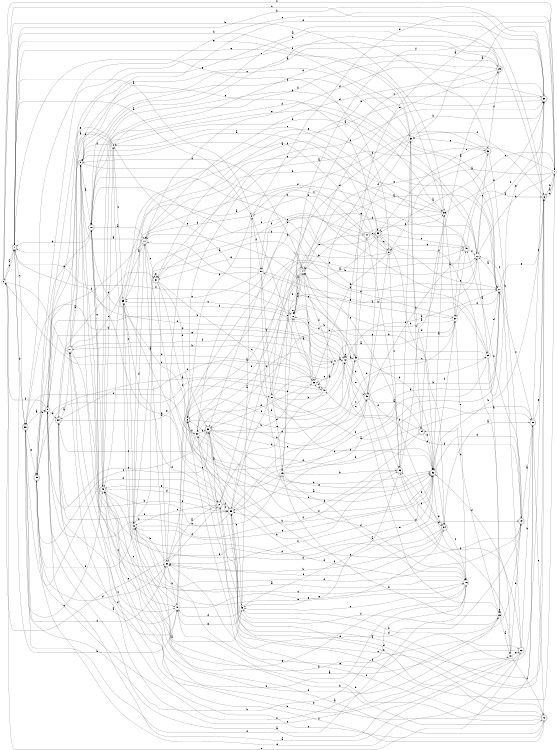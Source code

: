 digraph n49_4 {
__start0 [label="" shape="none"];

rankdir=LR;
size="8,5";

s0 [style="filled", color="black", fillcolor="white" shape="circle", label="0"];
s1 [style="rounded,filled", color="black", fillcolor="white" shape="doublecircle", label="1"];
s2 [style="filled", color="black", fillcolor="white" shape="circle", label="2"];
s3 [style="filled", color="black", fillcolor="white" shape="circle", label="3"];
s4 [style="filled", color="black", fillcolor="white" shape="circle", label="4"];
s5 [style="rounded,filled", color="black", fillcolor="white" shape="doublecircle", label="5"];
s6 [style="rounded,filled", color="black", fillcolor="white" shape="doublecircle", label="6"];
s7 [style="filled", color="black", fillcolor="white" shape="circle", label="7"];
s8 [style="rounded,filled", color="black", fillcolor="white" shape="doublecircle", label="8"];
s9 [style="rounded,filled", color="black", fillcolor="white" shape="doublecircle", label="9"];
s10 [style="rounded,filled", color="black", fillcolor="white" shape="doublecircle", label="10"];
s11 [style="rounded,filled", color="black", fillcolor="white" shape="doublecircle", label="11"];
s12 [style="rounded,filled", color="black", fillcolor="white" shape="doublecircle", label="12"];
s13 [style="filled", color="black", fillcolor="white" shape="circle", label="13"];
s14 [style="filled", color="black", fillcolor="white" shape="circle", label="14"];
s15 [style="filled", color="black", fillcolor="white" shape="circle", label="15"];
s16 [style="filled", color="black", fillcolor="white" shape="circle", label="16"];
s17 [style="rounded,filled", color="black", fillcolor="white" shape="doublecircle", label="17"];
s18 [style="filled", color="black", fillcolor="white" shape="circle", label="18"];
s19 [style="rounded,filled", color="black", fillcolor="white" shape="doublecircle", label="19"];
s20 [style="rounded,filled", color="black", fillcolor="white" shape="doublecircle", label="20"];
s21 [style="rounded,filled", color="black", fillcolor="white" shape="doublecircle", label="21"];
s22 [style="filled", color="black", fillcolor="white" shape="circle", label="22"];
s23 [style="filled", color="black", fillcolor="white" shape="circle", label="23"];
s24 [style="rounded,filled", color="black", fillcolor="white" shape="doublecircle", label="24"];
s25 [style="rounded,filled", color="black", fillcolor="white" shape="doublecircle", label="25"];
s26 [style="filled", color="black", fillcolor="white" shape="circle", label="26"];
s27 [style="filled", color="black", fillcolor="white" shape="circle", label="27"];
s28 [style="filled", color="black", fillcolor="white" shape="circle", label="28"];
s29 [style="filled", color="black", fillcolor="white" shape="circle", label="29"];
s30 [style="rounded,filled", color="black", fillcolor="white" shape="doublecircle", label="30"];
s31 [style="rounded,filled", color="black", fillcolor="white" shape="doublecircle", label="31"];
s32 [style="rounded,filled", color="black", fillcolor="white" shape="doublecircle", label="32"];
s33 [style="rounded,filled", color="black", fillcolor="white" shape="doublecircle", label="33"];
s34 [style="rounded,filled", color="black", fillcolor="white" shape="doublecircle", label="34"];
s35 [style="filled", color="black", fillcolor="white" shape="circle", label="35"];
s36 [style="filled", color="black", fillcolor="white" shape="circle", label="36"];
s37 [style="filled", color="black", fillcolor="white" shape="circle", label="37"];
s38 [style="rounded,filled", color="black", fillcolor="white" shape="doublecircle", label="38"];
s39 [style="filled", color="black", fillcolor="white" shape="circle", label="39"];
s40 [style="filled", color="black", fillcolor="white" shape="circle", label="40"];
s41 [style="filled", color="black", fillcolor="white" shape="circle", label="41"];
s42 [style="filled", color="black", fillcolor="white" shape="circle", label="42"];
s43 [style="filled", color="black", fillcolor="white" shape="circle", label="43"];
s44 [style="rounded,filled", color="black", fillcolor="white" shape="doublecircle", label="44"];
s45 [style="rounded,filled", color="black", fillcolor="white" shape="doublecircle", label="45"];
s46 [style="filled", color="black", fillcolor="white" shape="circle", label="46"];
s47 [style="filled", color="black", fillcolor="white" shape="circle", label="47"];
s48 [style="rounded,filled", color="black", fillcolor="white" shape="doublecircle", label="48"];
s49 [style="rounded,filled", color="black", fillcolor="white" shape="doublecircle", label="49"];
s50 [style="filled", color="black", fillcolor="white" shape="circle", label="50"];
s51 [style="filled", color="black", fillcolor="white" shape="circle", label="51"];
s52 [style="rounded,filled", color="black", fillcolor="white" shape="doublecircle", label="52"];
s53 [style="filled", color="black", fillcolor="white" shape="circle", label="53"];
s54 [style="rounded,filled", color="black", fillcolor="white" shape="doublecircle", label="54"];
s55 [style="rounded,filled", color="black", fillcolor="white" shape="doublecircle", label="55"];
s56 [style="rounded,filled", color="black", fillcolor="white" shape="doublecircle", label="56"];
s57 [style="filled", color="black", fillcolor="white" shape="circle", label="57"];
s58 [style="rounded,filled", color="black", fillcolor="white" shape="doublecircle", label="58"];
s59 [style="rounded,filled", color="black", fillcolor="white" shape="doublecircle", label="59"];
s60 [style="rounded,filled", color="black", fillcolor="white" shape="doublecircle", label="60"];
s0 -> s1 [label="a"];
s0 -> s36 [label="b"];
s0 -> s6 [label="c"];
s0 -> s39 [label="d"];
s0 -> s60 [label="e"];
s0 -> s7 [label="f"];
s1 -> s2 [label="a"];
s1 -> s47 [label="b"];
s1 -> s58 [label="c"];
s1 -> s0 [label="d"];
s1 -> s8 [label="e"];
s1 -> s26 [label="f"];
s2 -> s1 [label="a"];
s2 -> s3 [label="b"];
s2 -> s33 [label="c"];
s2 -> s11 [label="d"];
s2 -> s7 [label="e"];
s2 -> s50 [label="f"];
s3 -> s4 [label="a"];
s3 -> s49 [label="b"];
s3 -> s28 [label="c"];
s3 -> s52 [label="d"];
s3 -> s23 [label="e"];
s3 -> s57 [label="f"];
s4 -> s5 [label="a"];
s4 -> s54 [label="b"];
s4 -> s35 [label="c"];
s4 -> s25 [label="d"];
s4 -> s5 [label="e"];
s4 -> s9 [label="f"];
s5 -> s6 [label="a"];
s5 -> s42 [label="b"];
s5 -> s38 [label="c"];
s5 -> s54 [label="d"];
s5 -> s41 [label="e"];
s5 -> s0 [label="f"];
s6 -> s7 [label="a"];
s6 -> s52 [label="b"];
s6 -> s21 [label="c"];
s6 -> s46 [label="d"];
s6 -> s7 [label="e"];
s6 -> s53 [label="f"];
s7 -> s8 [label="a"];
s7 -> s6 [label="b"];
s7 -> s37 [label="c"];
s7 -> s28 [label="d"];
s7 -> s33 [label="e"];
s7 -> s57 [label="f"];
s8 -> s9 [label="a"];
s8 -> s49 [label="b"];
s8 -> s56 [label="c"];
s8 -> s39 [label="d"];
s8 -> s13 [label="e"];
s8 -> s31 [label="f"];
s9 -> s10 [label="a"];
s9 -> s27 [label="b"];
s9 -> s53 [label="c"];
s9 -> s27 [label="d"];
s9 -> s47 [label="e"];
s9 -> s27 [label="f"];
s10 -> s11 [label="a"];
s10 -> s1 [label="b"];
s10 -> s45 [label="c"];
s10 -> s19 [label="d"];
s10 -> s59 [label="e"];
s10 -> s37 [label="f"];
s11 -> s9 [label="a"];
s11 -> s12 [label="b"];
s11 -> s31 [label="c"];
s11 -> s30 [label="d"];
s11 -> s17 [label="e"];
s11 -> s59 [label="f"];
s12 -> s13 [label="a"];
s12 -> s47 [label="b"];
s12 -> s9 [label="c"];
s12 -> s55 [label="d"];
s12 -> s55 [label="e"];
s12 -> s57 [label="f"];
s13 -> s14 [label="a"];
s13 -> s52 [label="b"];
s13 -> s16 [label="c"];
s13 -> s11 [label="d"];
s13 -> s16 [label="e"];
s13 -> s59 [label="f"];
s14 -> s3 [label="a"];
s14 -> s15 [label="b"];
s14 -> s39 [label="c"];
s14 -> s9 [label="d"];
s14 -> s31 [label="e"];
s14 -> s57 [label="f"];
s15 -> s16 [label="a"];
s15 -> s56 [label="b"];
s15 -> s35 [label="c"];
s15 -> s37 [label="d"];
s15 -> s26 [label="e"];
s15 -> s52 [label="f"];
s16 -> s9 [label="a"];
s16 -> s17 [label="b"];
s16 -> s46 [label="c"];
s16 -> s3 [label="d"];
s16 -> s45 [label="e"];
s16 -> s58 [label="f"];
s17 -> s9 [label="a"];
s17 -> s18 [label="b"];
s17 -> s22 [label="c"];
s17 -> s30 [label="d"];
s17 -> s33 [label="e"];
s17 -> s41 [label="f"];
s18 -> s5 [label="a"];
s18 -> s19 [label="b"];
s18 -> s17 [label="c"];
s18 -> s52 [label="d"];
s18 -> s60 [label="e"];
s18 -> s12 [label="f"];
s19 -> s20 [label="a"];
s19 -> s48 [label="b"];
s19 -> s3 [label="c"];
s19 -> s52 [label="d"];
s19 -> s22 [label="e"];
s19 -> s13 [label="f"];
s20 -> s21 [label="a"];
s20 -> s11 [label="b"];
s20 -> s12 [label="c"];
s20 -> s45 [label="d"];
s20 -> s6 [label="e"];
s20 -> s30 [label="f"];
s21 -> s22 [label="a"];
s21 -> s28 [label="b"];
s21 -> s13 [label="c"];
s21 -> s58 [label="d"];
s21 -> s45 [label="e"];
s21 -> s55 [label="f"];
s22 -> s23 [label="a"];
s22 -> s13 [label="b"];
s22 -> s47 [label="c"];
s22 -> s21 [label="d"];
s22 -> s43 [label="e"];
s22 -> s30 [label="f"];
s23 -> s18 [label="a"];
s23 -> s15 [label="b"];
s23 -> s23 [label="c"];
s23 -> s24 [label="d"];
s23 -> s14 [label="e"];
s23 -> s55 [label="f"];
s24 -> s25 [label="a"];
s24 -> s52 [label="b"];
s24 -> s26 [label="c"];
s24 -> s52 [label="d"];
s24 -> s55 [label="e"];
s24 -> s3 [label="f"];
s25 -> s9 [label="a"];
s25 -> s10 [label="b"];
s25 -> s26 [label="c"];
s25 -> s10 [label="d"];
s25 -> s14 [label="e"];
s25 -> s45 [label="f"];
s26 -> s27 [label="a"];
s26 -> s43 [label="b"];
s26 -> s35 [label="c"];
s26 -> s14 [label="d"];
s26 -> s26 [label="e"];
s26 -> s42 [label="f"];
s27 -> s28 [label="a"];
s27 -> s40 [label="b"];
s27 -> s20 [label="c"];
s27 -> s37 [label="d"];
s27 -> s6 [label="e"];
s27 -> s10 [label="f"];
s28 -> s29 [label="a"];
s28 -> s4 [label="b"];
s28 -> s32 [label="c"];
s28 -> s10 [label="d"];
s28 -> s55 [label="e"];
s28 -> s30 [label="f"];
s29 -> s23 [label="a"];
s29 -> s26 [label="b"];
s29 -> s10 [label="c"];
s29 -> s27 [label="d"];
s29 -> s30 [label="e"];
s29 -> s55 [label="f"];
s30 -> s31 [label="a"];
s30 -> s1 [label="b"];
s30 -> s58 [label="c"];
s30 -> s11 [label="d"];
s30 -> s3 [label="e"];
s30 -> s26 [label="f"];
s31 -> s32 [label="a"];
s31 -> s56 [label="b"];
s31 -> s42 [label="c"];
s31 -> s22 [label="d"];
s31 -> s31 [label="e"];
s31 -> s38 [label="f"];
s32 -> s33 [label="a"];
s32 -> s19 [label="b"];
s32 -> s53 [label="c"];
s32 -> s50 [label="d"];
s32 -> s14 [label="e"];
s32 -> s25 [label="f"];
s33 -> s14 [label="a"];
s33 -> s34 [label="b"];
s33 -> s8 [label="c"];
s33 -> s57 [label="d"];
s33 -> s48 [label="e"];
s33 -> s23 [label="f"];
s34 -> s20 [label="a"];
s34 -> s22 [label="b"];
s34 -> s16 [label="c"];
s34 -> s35 [label="d"];
s34 -> s22 [label="e"];
s34 -> s56 [label="f"];
s35 -> s36 [label="a"];
s35 -> s60 [label="b"];
s35 -> s13 [label="c"];
s35 -> s21 [label="d"];
s35 -> s27 [label="e"];
s35 -> s28 [label="f"];
s36 -> s37 [label="a"];
s36 -> s11 [label="b"];
s36 -> s13 [label="c"];
s36 -> s14 [label="d"];
s36 -> s1 [label="e"];
s36 -> s30 [label="f"];
s37 -> s11 [label="a"];
s37 -> s38 [label="b"];
s37 -> s48 [label="c"];
s37 -> s11 [label="d"];
s37 -> s16 [label="e"];
s37 -> s52 [label="f"];
s38 -> s21 [label="a"];
s38 -> s39 [label="b"];
s38 -> s49 [label="c"];
s38 -> s43 [label="d"];
s38 -> s52 [label="e"];
s38 -> s52 [label="f"];
s39 -> s26 [label="a"];
s39 -> s17 [label="b"];
s39 -> s0 [label="c"];
s39 -> s40 [label="d"];
s39 -> s54 [label="e"];
s39 -> s38 [label="f"];
s40 -> s41 [label="a"];
s40 -> s30 [label="b"];
s40 -> s39 [label="c"];
s40 -> s21 [label="d"];
s40 -> s2 [label="e"];
s40 -> s59 [label="f"];
s41 -> s42 [label="a"];
s41 -> s57 [label="b"];
s41 -> s39 [label="c"];
s41 -> s58 [label="d"];
s41 -> s1 [label="e"];
s41 -> s14 [label="f"];
s42 -> s43 [label="a"];
s42 -> s27 [label="b"];
s42 -> s42 [label="c"];
s42 -> s49 [label="d"];
s42 -> s49 [label="e"];
s42 -> s10 [label="f"];
s43 -> s7 [label="a"];
s43 -> s34 [label="b"];
s43 -> s29 [label="c"];
s43 -> s44 [label="d"];
s43 -> s50 [label="e"];
s43 -> s56 [label="f"];
s44 -> s45 [label="a"];
s44 -> s2 [label="b"];
s44 -> s38 [label="c"];
s44 -> s18 [label="d"];
s44 -> s33 [label="e"];
s44 -> s36 [label="f"];
s45 -> s46 [label="a"];
s45 -> s4 [label="b"];
s45 -> s15 [label="c"];
s45 -> s55 [label="d"];
s45 -> s36 [label="e"];
s45 -> s12 [label="f"];
s46 -> s2 [label="a"];
s46 -> s6 [label="b"];
s46 -> s38 [label="c"];
s46 -> s47 [label="d"];
s46 -> s47 [label="e"];
s46 -> s52 [label="f"];
s47 -> s5 [label="a"];
s47 -> s48 [label="b"];
s47 -> s10 [label="c"];
s47 -> s54 [label="d"];
s47 -> s34 [label="e"];
s47 -> s3 [label="f"];
s48 -> s6 [label="a"];
s48 -> s49 [label="b"];
s48 -> s4 [label="c"];
s48 -> s8 [label="d"];
s48 -> s50 [label="e"];
s48 -> s28 [label="f"];
s49 -> s24 [label="a"];
s49 -> s27 [label="b"];
s49 -> s33 [label="c"];
s49 -> s16 [label="d"];
s49 -> s3 [label="e"];
s49 -> s19 [label="f"];
s50 -> s1 [label="a"];
s50 -> s51 [label="b"];
s50 -> s35 [label="c"];
s50 -> s16 [label="d"];
s50 -> s4 [label="e"];
s50 -> s29 [label="f"];
s51 -> s37 [label="a"];
s51 -> s42 [label="b"];
s51 -> s52 [label="c"];
s51 -> s15 [label="d"];
s51 -> s44 [label="e"];
s51 -> s20 [label="f"];
s52 -> s36 [label="a"];
s52 -> s0 [label="b"];
s52 -> s13 [label="c"];
s52 -> s53 [label="d"];
s52 -> s34 [label="e"];
s52 -> s22 [label="f"];
s53 -> s7 [label="a"];
s53 -> s1 [label="b"];
s53 -> s24 [label="c"];
s53 -> s51 [label="d"];
s53 -> s1 [label="e"];
s53 -> s42 [label="f"];
s54 -> s17 [label="a"];
s54 -> s55 [label="b"];
s54 -> s47 [label="c"];
s54 -> s31 [label="d"];
s54 -> s51 [label="e"];
s54 -> s55 [label="f"];
s55 -> s27 [label="a"];
s55 -> s5 [label="b"];
s55 -> s29 [label="c"];
s55 -> s10 [label="d"];
s55 -> s46 [label="e"];
s55 -> s28 [label="f"];
s56 -> s36 [label="a"];
s56 -> s34 [label="b"];
s56 -> s14 [label="c"];
s56 -> s53 [label="d"];
s56 -> s46 [label="e"];
s56 -> s38 [label="f"];
s57 -> s52 [label="a"];
s57 -> s42 [label="b"];
s57 -> s54 [label="c"];
s57 -> s52 [label="d"];
s57 -> s58 [label="e"];
s57 -> s38 [label="f"];
s58 -> s5 [label="a"];
s58 -> s16 [label="b"];
s58 -> s45 [label="c"];
s58 -> s1 [label="d"];
s58 -> s59 [label="e"];
s58 -> s22 [label="f"];
s59 -> s40 [label="a"];
s59 -> s5 [label="b"];
s59 -> s38 [label="c"];
s59 -> s22 [label="d"];
s59 -> s32 [label="e"];
s59 -> s19 [label="f"];
s60 -> s5 [label="a"];
s60 -> s20 [label="b"];
s60 -> s28 [label="c"];
s60 -> s45 [label="d"];
s60 -> s59 [label="e"];
s60 -> s56 [label="f"];

}